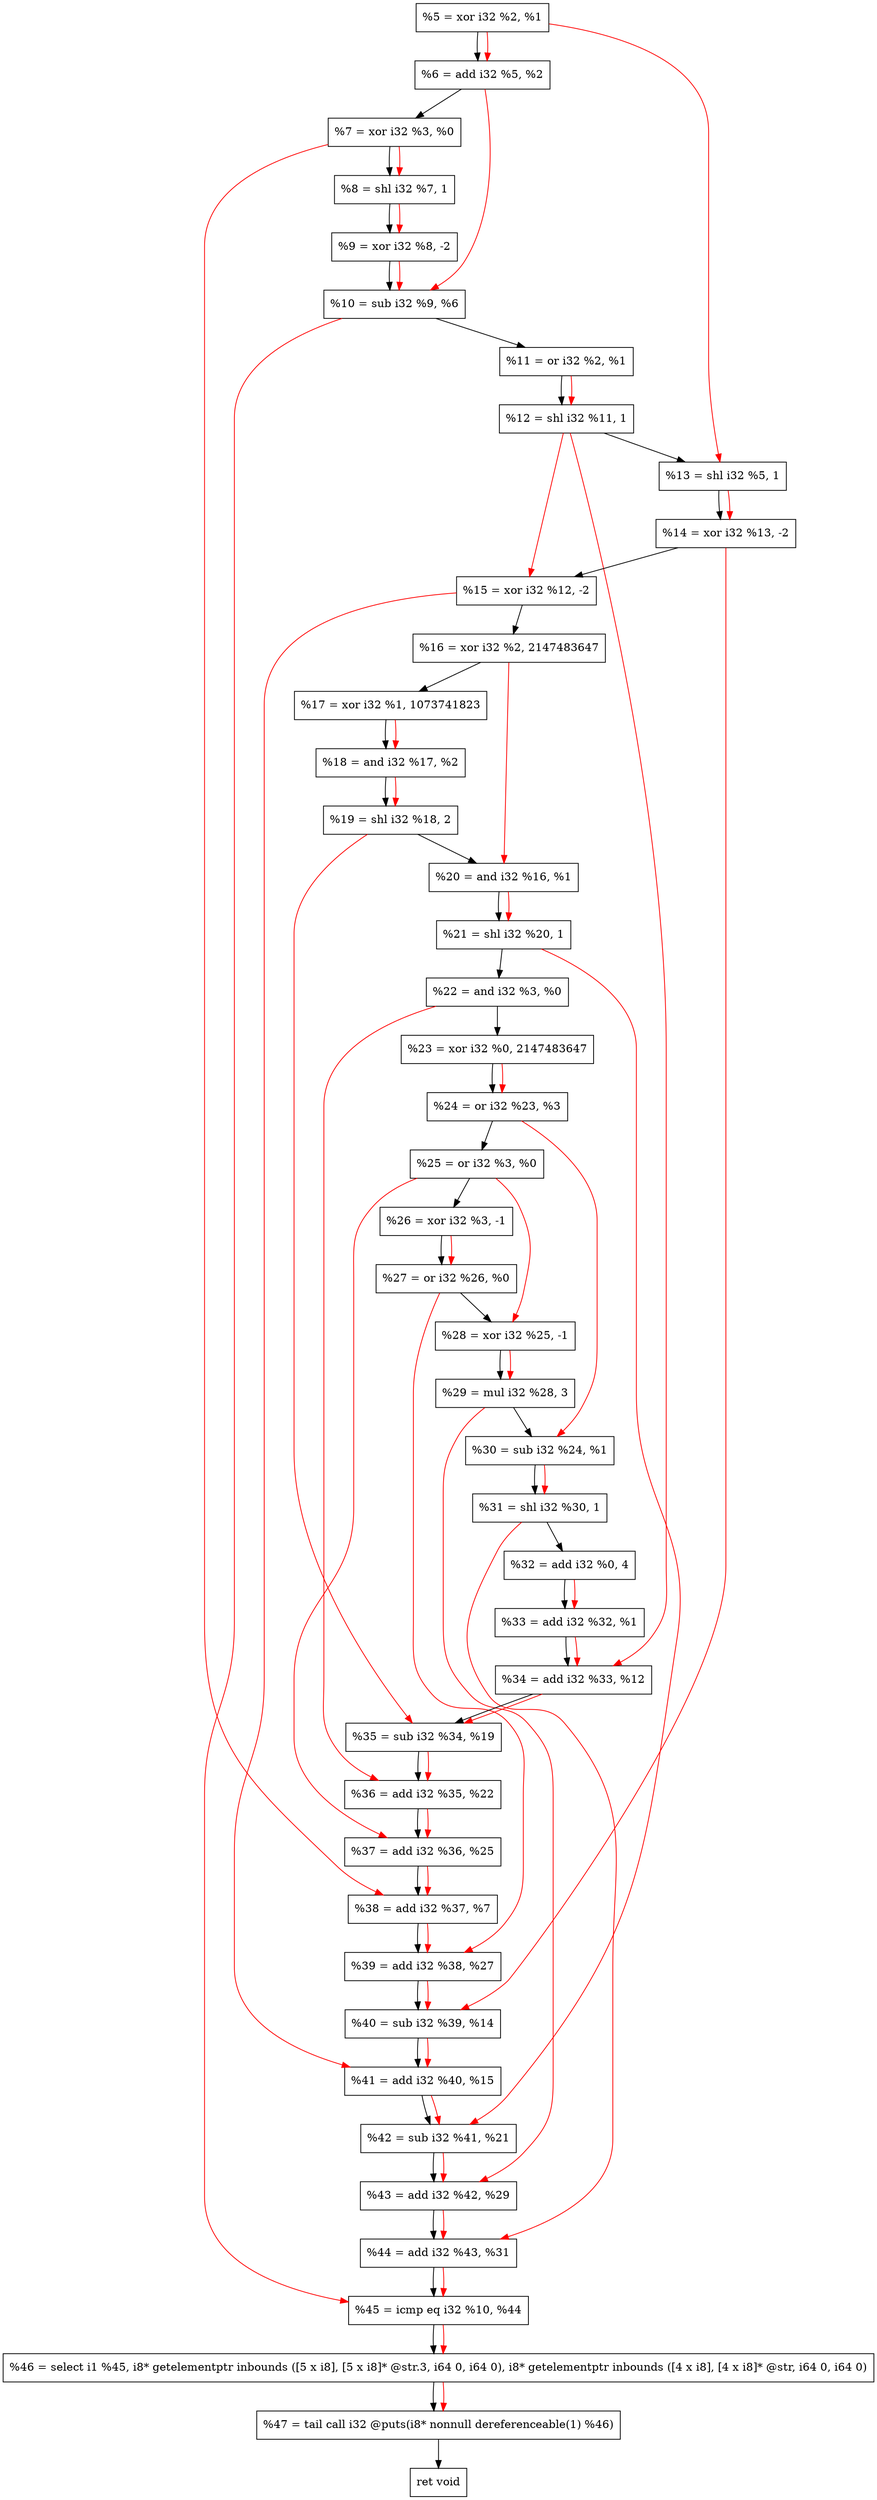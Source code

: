 digraph "DFG for'crackme' function" {
	Node0x2490b70[shape=record, label="  %5 = xor i32 %2, %1"];
	Node0x2490be0[shape=record, label="  %6 = add i32 %5, %2"];
	Node0x2490c50[shape=record, label="  %7 = xor i32 %3, %0"];
	Node0x24912d0[shape=record, label="  %8 = shl i32 %7, 1"];
	Node0x2491370[shape=record, label="  %9 = xor i32 %8, -2"];
	Node0x24913e0[shape=record, label="  %10 = sub i32 %9, %6"];
	Node0x2491450[shape=record, label="  %11 = or i32 %2, %1"];
	Node0x24914c0[shape=record, label="  %12 = shl i32 %11, 1"];
	Node0x2491530[shape=record, label="  %13 = shl i32 %5, 1"];
	Node0x24915a0[shape=record, label="  %14 = xor i32 %13, -2"];
	Node0x2491610[shape=record, label="  %15 = xor i32 %12, -2"];
	Node0x24916b0[shape=record, label="  %16 = xor i32 %2, 2147483647"];
	Node0x2491750[shape=record, label="  %17 = xor i32 %1, 1073741823"];
	Node0x24917c0[shape=record, label="  %18 = and i32 %17, %2"];
	Node0x2491860[shape=record, label="  %19 = shl i32 %18, 2"];
	Node0x24918d0[shape=record, label="  %20 = and i32 %16, %1"];
	Node0x2491940[shape=record, label="  %21 = shl i32 %20, 1"];
	Node0x24919b0[shape=record, label="  %22 = and i32 %3, %0"];
	Node0x2491a20[shape=record, label="  %23 = xor i32 %0, 2147483647"];
	Node0x2491a90[shape=record, label="  %24 = or i32 %23, %3"];
	Node0x2491b00[shape=record, label="  %25 = or i32 %3, %0"];
	Node0x2491ba0[shape=record, label="  %26 = xor i32 %3, -1"];
	Node0x2491c10[shape=record, label="  %27 = or i32 %26, %0"];
	Node0x2491c80[shape=record, label="  %28 = xor i32 %25, -1"];
	Node0x2491d20[shape=record, label="  %29 = mul i32 %28, 3"];
	Node0x2491d90[shape=record, label="  %30 = sub i32 %24, %1"];
	Node0x2491e00[shape=record, label="  %31 = shl i32 %30, 1"];
	Node0x2491ea0[shape=record, label="  %32 = add i32 %0, 4"];
	Node0x2492120[shape=record, label="  %33 = add i32 %32, %1"];
	Node0x2492190[shape=record, label="  %34 = add i32 %33, %12"];
	Node0x2492200[shape=record, label="  %35 = sub i32 %34, %19"];
	Node0x2492270[shape=record, label="  %36 = add i32 %35, %22"];
	Node0x24922e0[shape=record, label="  %37 = add i32 %36, %25"];
	Node0x2492350[shape=record, label="  %38 = add i32 %37, %7"];
	Node0x24923c0[shape=record, label="  %39 = add i32 %38, %27"];
	Node0x2492430[shape=record, label="  %40 = sub i32 %39, %14"];
	Node0x24924a0[shape=record, label="  %41 = add i32 %40, %15"];
	Node0x2492510[shape=record, label="  %42 = sub i32 %41, %21"];
	Node0x2492580[shape=record, label="  %43 = add i32 %42, %29"];
	Node0x24925f0[shape=record, label="  %44 = add i32 %43, %31"];
	Node0x2492660[shape=record, label="  %45 = icmp eq i32 %10, %44"];
	Node0x2431268[shape=record, label="  %46 = select i1 %45, i8* getelementptr inbounds ([5 x i8], [5 x i8]* @str.3, i64 0, i64 0), i8* getelementptr inbounds ([4 x i8], [4 x i8]* @str, i64 0, i64 0)"];
	Node0x2492b00[shape=record, label="  %47 = tail call i32 @puts(i8* nonnull dereferenceable(1) %46)"];
	Node0x2492b50[shape=record, label="  ret void"];
	Node0x2490b70 -> Node0x2490be0;
	Node0x2490be0 -> Node0x2490c50;
	Node0x2490c50 -> Node0x24912d0;
	Node0x24912d0 -> Node0x2491370;
	Node0x2491370 -> Node0x24913e0;
	Node0x24913e0 -> Node0x2491450;
	Node0x2491450 -> Node0x24914c0;
	Node0x24914c0 -> Node0x2491530;
	Node0x2491530 -> Node0x24915a0;
	Node0x24915a0 -> Node0x2491610;
	Node0x2491610 -> Node0x24916b0;
	Node0x24916b0 -> Node0x2491750;
	Node0x2491750 -> Node0x24917c0;
	Node0x24917c0 -> Node0x2491860;
	Node0x2491860 -> Node0x24918d0;
	Node0x24918d0 -> Node0x2491940;
	Node0x2491940 -> Node0x24919b0;
	Node0x24919b0 -> Node0x2491a20;
	Node0x2491a20 -> Node0x2491a90;
	Node0x2491a90 -> Node0x2491b00;
	Node0x2491b00 -> Node0x2491ba0;
	Node0x2491ba0 -> Node0x2491c10;
	Node0x2491c10 -> Node0x2491c80;
	Node0x2491c80 -> Node0x2491d20;
	Node0x2491d20 -> Node0x2491d90;
	Node0x2491d90 -> Node0x2491e00;
	Node0x2491e00 -> Node0x2491ea0;
	Node0x2491ea0 -> Node0x2492120;
	Node0x2492120 -> Node0x2492190;
	Node0x2492190 -> Node0x2492200;
	Node0x2492200 -> Node0x2492270;
	Node0x2492270 -> Node0x24922e0;
	Node0x24922e0 -> Node0x2492350;
	Node0x2492350 -> Node0x24923c0;
	Node0x24923c0 -> Node0x2492430;
	Node0x2492430 -> Node0x24924a0;
	Node0x24924a0 -> Node0x2492510;
	Node0x2492510 -> Node0x2492580;
	Node0x2492580 -> Node0x24925f0;
	Node0x24925f0 -> Node0x2492660;
	Node0x2492660 -> Node0x2431268;
	Node0x2431268 -> Node0x2492b00;
	Node0x2492b00 -> Node0x2492b50;
edge [color=red]
	Node0x2490b70 -> Node0x2490be0;
	Node0x2490c50 -> Node0x24912d0;
	Node0x24912d0 -> Node0x2491370;
	Node0x2491370 -> Node0x24913e0;
	Node0x2490be0 -> Node0x24913e0;
	Node0x2491450 -> Node0x24914c0;
	Node0x2490b70 -> Node0x2491530;
	Node0x2491530 -> Node0x24915a0;
	Node0x24914c0 -> Node0x2491610;
	Node0x2491750 -> Node0x24917c0;
	Node0x24917c0 -> Node0x2491860;
	Node0x24916b0 -> Node0x24918d0;
	Node0x24918d0 -> Node0x2491940;
	Node0x2491a20 -> Node0x2491a90;
	Node0x2491ba0 -> Node0x2491c10;
	Node0x2491b00 -> Node0x2491c80;
	Node0x2491c80 -> Node0x2491d20;
	Node0x2491a90 -> Node0x2491d90;
	Node0x2491d90 -> Node0x2491e00;
	Node0x2491ea0 -> Node0x2492120;
	Node0x2492120 -> Node0x2492190;
	Node0x24914c0 -> Node0x2492190;
	Node0x2492190 -> Node0x2492200;
	Node0x2491860 -> Node0x2492200;
	Node0x2492200 -> Node0x2492270;
	Node0x24919b0 -> Node0x2492270;
	Node0x2492270 -> Node0x24922e0;
	Node0x2491b00 -> Node0x24922e0;
	Node0x24922e0 -> Node0x2492350;
	Node0x2490c50 -> Node0x2492350;
	Node0x2492350 -> Node0x24923c0;
	Node0x2491c10 -> Node0x24923c0;
	Node0x24923c0 -> Node0x2492430;
	Node0x24915a0 -> Node0x2492430;
	Node0x2492430 -> Node0x24924a0;
	Node0x2491610 -> Node0x24924a0;
	Node0x24924a0 -> Node0x2492510;
	Node0x2491940 -> Node0x2492510;
	Node0x2492510 -> Node0x2492580;
	Node0x2491d20 -> Node0x2492580;
	Node0x2492580 -> Node0x24925f0;
	Node0x2491e00 -> Node0x24925f0;
	Node0x24913e0 -> Node0x2492660;
	Node0x24925f0 -> Node0x2492660;
	Node0x2492660 -> Node0x2431268;
	Node0x2431268 -> Node0x2492b00;
}
